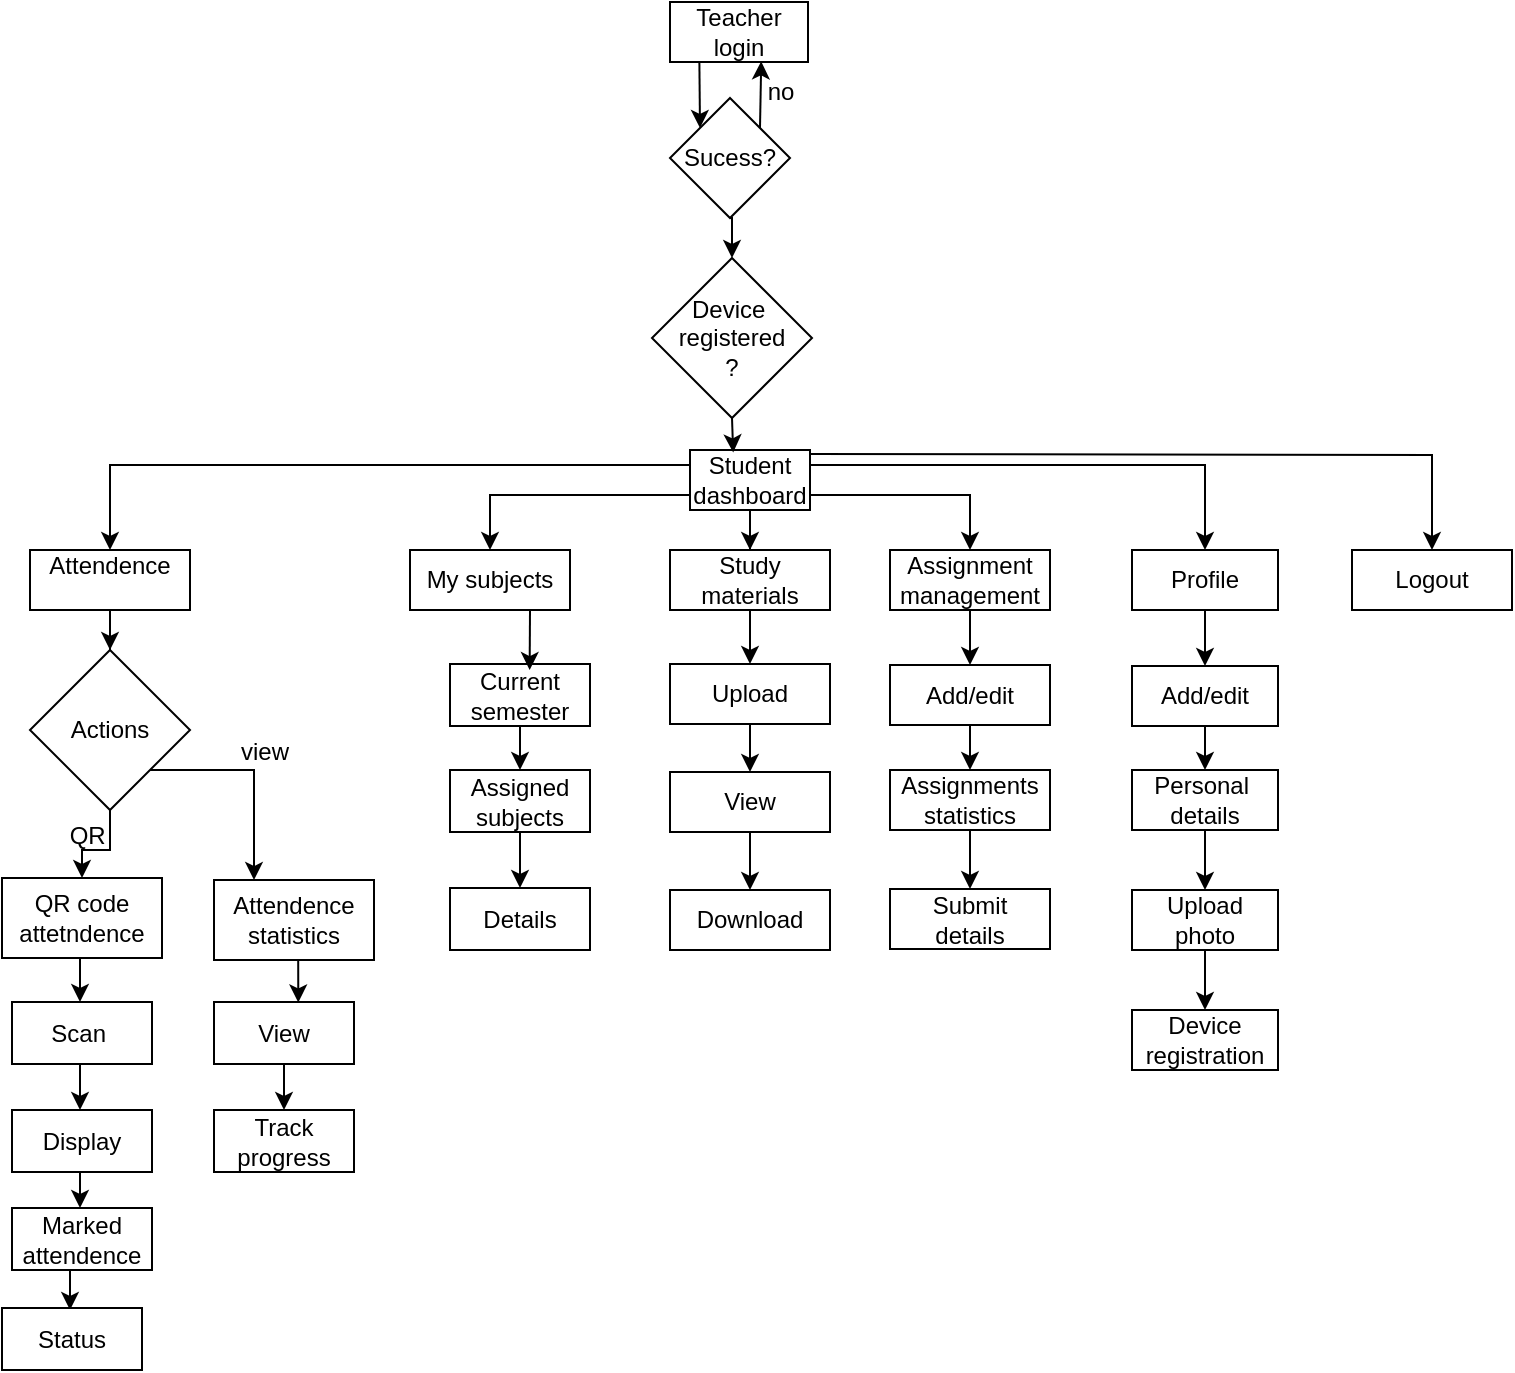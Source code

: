 <mxfile version="24.5.1" type="device">
  <diagram id="C5RBs43oDa-KdzZeNtuy" name="Page-1">
    <mxGraphModel dx="1295" dy="758" grid="1" gridSize="10" guides="1" tooltips="1" connect="1" arrows="1" fold="1" page="1" pageScale="1" pageWidth="827" pageHeight="1169" math="0" shadow="0">
      <root>
        <mxCell id="WIyWlLk6GJQsqaUBKTNV-0" />
        <mxCell id="WIyWlLk6GJQsqaUBKTNV-1" parent="WIyWlLk6GJQsqaUBKTNV-0" />
        <mxCell id="6zMkX9gXpNtbl8UWREZi-85" value="Teacher login" style="rounded=0;whiteSpace=wrap;html=1;" vertex="1" parent="WIyWlLk6GJQsqaUBKTNV-1">
          <mxGeometry x="429" y="2" width="69" height="30" as="geometry" />
        </mxCell>
        <mxCell id="6zMkX9gXpNtbl8UWREZi-173" style="edgeStyle=orthogonalEdgeStyle;rounded=0;orthogonalLoop=1;jettySize=auto;html=1;exitX=0.5;exitY=1;exitDx=0;exitDy=0;entryX=0.5;entryY=0;entryDx=0;entryDy=0;" edge="1" parent="WIyWlLk6GJQsqaUBKTNV-1" source="6zMkX9gXpNtbl8UWREZi-87" target="6zMkX9gXpNtbl8UWREZi-172">
          <mxGeometry relative="1" as="geometry" />
        </mxCell>
        <mxCell id="6zMkX9gXpNtbl8UWREZi-87" value="Sucess?" style="rhombus;whiteSpace=wrap;html=1;rounded=0;" vertex="1" parent="WIyWlLk6GJQsqaUBKTNV-1">
          <mxGeometry x="429" y="50" width="60" height="60" as="geometry" />
        </mxCell>
        <mxCell id="6zMkX9gXpNtbl8UWREZi-90" style="edgeStyle=orthogonalEdgeStyle;rounded=0;orthogonalLoop=1;jettySize=auto;html=1;exitX=0;exitY=0.25;exitDx=0;exitDy=0;entryX=0.5;entryY=0;entryDx=0;entryDy=0;" edge="1" parent="WIyWlLk6GJQsqaUBKTNV-1" source="6zMkX9gXpNtbl8UWREZi-97" target="6zMkX9gXpNtbl8UWREZi-100">
          <mxGeometry relative="1" as="geometry" />
        </mxCell>
        <mxCell id="6zMkX9gXpNtbl8UWREZi-91" style="edgeStyle=orthogonalEdgeStyle;rounded=0;orthogonalLoop=1;jettySize=auto;html=1;exitX=0;exitY=0.75;exitDx=0;exitDy=0;entryX=0.5;entryY=0;entryDx=0;entryDy=0;" edge="1" parent="WIyWlLk6GJQsqaUBKTNV-1" source="6zMkX9gXpNtbl8UWREZi-97" target="6zMkX9gXpNtbl8UWREZi-101">
          <mxGeometry relative="1" as="geometry" />
        </mxCell>
        <mxCell id="6zMkX9gXpNtbl8UWREZi-92" style="edgeStyle=orthogonalEdgeStyle;rounded=0;orthogonalLoop=1;jettySize=auto;html=1;exitX=0.5;exitY=1;exitDx=0;exitDy=0;" edge="1" parent="WIyWlLk6GJQsqaUBKTNV-1" source="6zMkX9gXpNtbl8UWREZi-97" target="6zMkX9gXpNtbl8UWREZi-103">
          <mxGeometry relative="1" as="geometry" />
        </mxCell>
        <mxCell id="6zMkX9gXpNtbl8UWREZi-93" style="edgeStyle=orthogonalEdgeStyle;rounded=0;orthogonalLoop=1;jettySize=auto;html=1;exitX=1;exitY=0.75;exitDx=0;exitDy=0;entryX=0.5;entryY=0;entryDx=0;entryDy=0;" edge="1" parent="WIyWlLk6GJQsqaUBKTNV-1" source="6zMkX9gXpNtbl8UWREZi-97" target="6zMkX9gXpNtbl8UWREZi-105">
          <mxGeometry relative="1" as="geometry" />
        </mxCell>
        <mxCell id="6zMkX9gXpNtbl8UWREZi-94" style="edgeStyle=orthogonalEdgeStyle;rounded=0;orthogonalLoop=1;jettySize=auto;html=1;exitX=0.987;exitY=1.065;exitDx=0;exitDy=0;entryX=0.5;entryY=0;entryDx=0;entryDy=0;exitPerimeter=0;" edge="1" parent="WIyWlLk6GJQsqaUBKTNV-1" target="6zMkX9gXpNtbl8UWREZi-106">
          <mxGeometry relative="1" as="geometry">
            <mxPoint x="498.48" y="227.95" as="sourcePoint" />
          </mxGeometry>
        </mxCell>
        <mxCell id="6zMkX9gXpNtbl8UWREZi-96" style="edgeStyle=orthogonalEdgeStyle;rounded=0;orthogonalLoop=1;jettySize=auto;html=1;exitX=1;exitY=0.25;exitDx=0;exitDy=0;entryX=0.5;entryY=0;entryDx=0;entryDy=0;" edge="1" parent="WIyWlLk6GJQsqaUBKTNV-1" source="6zMkX9gXpNtbl8UWREZi-97" target="6zMkX9gXpNtbl8UWREZi-164">
          <mxGeometry relative="1" as="geometry">
            <mxPoint x="779" y="233.667" as="targetPoint" />
          </mxGeometry>
        </mxCell>
        <mxCell id="6zMkX9gXpNtbl8UWREZi-97" value="&lt;div&gt;&lt;span style=&quot;background-color: initial;&quot;&gt;Student&lt;/span&gt;&lt;/div&gt;&lt;div&gt;&lt;span style=&quot;background-color: initial;&quot;&gt;dashboard&lt;/span&gt;&lt;br&gt;&lt;/div&gt;" style="whiteSpace=wrap;html=1;rounded=0;" vertex="1" parent="WIyWlLk6GJQsqaUBKTNV-1">
          <mxGeometry x="439" y="226" width="60" height="30" as="geometry" />
        </mxCell>
        <mxCell id="6zMkX9gXpNtbl8UWREZi-99" value="" style="edgeStyle=orthogonalEdgeStyle;rounded=0;orthogonalLoop=1;jettySize=auto;html=1;" edge="1" parent="WIyWlLk6GJQsqaUBKTNV-1" source="6zMkX9gXpNtbl8UWREZi-100" target="6zMkX9gXpNtbl8UWREZi-111">
          <mxGeometry relative="1" as="geometry" />
        </mxCell>
        <mxCell id="6zMkX9gXpNtbl8UWREZi-100" value="&lt;div&gt;Attendence&lt;/div&gt;&lt;div&gt;&lt;br&gt;&lt;/div&gt;" style="rounded=0;whiteSpace=wrap;html=1;" vertex="1" parent="WIyWlLk6GJQsqaUBKTNV-1">
          <mxGeometry x="109" y="276" width="80" height="30" as="geometry" />
        </mxCell>
        <mxCell id="6zMkX9gXpNtbl8UWREZi-101" value="My subjects" style="rounded=0;whiteSpace=wrap;html=1;" vertex="1" parent="WIyWlLk6GJQsqaUBKTNV-1">
          <mxGeometry x="299" y="276" width="80" height="30" as="geometry" />
        </mxCell>
        <mxCell id="6zMkX9gXpNtbl8UWREZi-102" value="" style="edgeStyle=orthogonalEdgeStyle;rounded=0;orthogonalLoop=1;jettySize=auto;html=1;" edge="1" parent="WIyWlLk6GJQsqaUBKTNV-1" source="6zMkX9gXpNtbl8UWREZi-103" target="6zMkX9gXpNtbl8UWREZi-143">
          <mxGeometry relative="1" as="geometry" />
        </mxCell>
        <mxCell id="6zMkX9gXpNtbl8UWREZi-103" value="Study&lt;div&gt;materials&lt;/div&gt;" style="rounded=0;whiteSpace=wrap;html=1;" vertex="1" parent="WIyWlLk6GJQsqaUBKTNV-1">
          <mxGeometry x="429" y="276" width="80" height="30" as="geometry" />
        </mxCell>
        <mxCell id="6zMkX9gXpNtbl8UWREZi-104" value="" style="edgeStyle=orthogonalEdgeStyle;rounded=0;orthogonalLoop=1;jettySize=auto;html=1;" edge="1" parent="WIyWlLk6GJQsqaUBKTNV-1" source="6zMkX9gXpNtbl8UWREZi-105" target="6zMkX9gXpNtbl8UWREZi-148">
          <mxGeometry relative="1" as="geometry" />
        </mxCell>
        <mxCell id="6zMkX9gXpNtbl8UWREZi-105" value="Assignment&lt;div&gt;management&lt;/div&gt;" style="rounded=0;whiteSpace=wrap;html=1;" vertex="1" parent="WIyWlLk6GJQsqaUBKTNV-1">
          <mxGeometry x="539" y="276" width="80" height="30" as="geometry" />
        </mxCell>
        <mxCell id="6zMkX9gXpNtbl8UWREZi-106" value="Logout" style="rounded=0;whiteSpace=wrap;html=1;" vertex="1" parent="WIyWlLk6GJQsqaUBKTNV-1">
          <mxGeometry x="770" y="276" width="80" height="30" as="geometry" />
        </mxCell>
        <mxCell id="6zMkX9gXpNtbl8UWREZi-107" value="" style="endArrow=classic;html=1;rounded=0;entryX=0;entryY=0;entryDx=0;entryDy=0;exitX=0.213;exitY=1.004;exitDx=0;exitDy=0;exitPerimeter=0;" edge="1" parent="WIyWlLk6GJQsqaUBKTNV-1" source="6zMkX9gXpNtbl8UWREZi-85" target="6zMkX9gXpNtbl8UWREZi-87">
          <mxGeometry width="50" height="50" relative="1" as="geometry">
            <mxPoint x="411" y="15" as="sourcePoint" />
            <mxPoint x="461" y="-35" as="targetPoint" />
          </mxGeometry>
        </mxCell>
        <mxCell id="6zMkX9gXpNtbl8UWREZi-110" style="edgeStyle=orthogonalEdgeStyle;rounded=0;orthogonalLoop=1;jettySize=auto;html=1;exitX=1;exitY=1;exitDx=0;exitDy=0;entryX=0.25;entryY=0;entryDx=0;entryDy=0;" edge="1" parent="WIyWlLk6GJQsqaUBKTNV-1" source="6zMkX9gXpNtbl8UWREZi-111" target="6zMkX9gXpNtbl8UWREZi-130">
          <mxGeometry relative="1" as="geometry">
            <mxPoint x="249" y="436" as="targetPoint" />
          </mxGeometry>
        </mxCell>
        <mxCell id="6zMkX9gXpNtbl8UWREZi-111" value="Actions" style="rhombus;whiteSpace=wrap;html=1;rounded=0;" vertex="1" parent="WIyWlLk6GJQsqaUBKTNV-1">
          <mxGeometry x="109" y="326" width="80" height="80" as="geometry" />
        </mxCell>
        <mxCell id="6zMkX9gXpNtbl8UWREZi-122" style="edgeStyle=orthogonalEdgeStyle;rounded=0;orthogonalLoop=1;jettySize=auto;html=1;exitX=0.5;exitY=1;exitDx=0;exitDy=0;entryX=0.5;entryY=0;entryDx=0;entryDy=0;" edge="1" parent="WIyWlLk6GJQsqaUBKTNV-1" source="6zMkX9gXpNtbl8UWREZi-123">
          <mxGeometry relative="1" as="geometry">
            <mxPoint x="134" y="481" as="sourcePoint" />
            <mxPoint x="134" y="502" as="targetPoint" />
          </mxGeometry>
        </mxCell>
        <mxCell id="6zMkX9gXpNtbl8UWREZi-123" value="QR code&lt;div&gt;attetndence&lt;/div&gt;" style="rounded=0;whiteSpace=wrap;html=1;" vertex="1" parent="WIyWlLk6GJQsqaUBKTNV-1">
          <mxGeometry x="95" y="440" width="80" height="40" as="geometry" />
        </mxCell>
        <mxCell id="6zMkX9gXpNtbl8UWREZi-124" style="edgeStyle=orthogonalEdgeStyle;rounded=0;orthogonalLoop=1;jettySize=auto;html=1;exitX=0.5;exitY=1;exitDx=0;exitDy=0;entryX=0.5;entryY=0;entryDx=0;entryDy=0;" edge="1" parent="WIyWlLk6GJQsqaUBKTNV-1">
          <mxGeometry relative="1" as="geometry">
            <mxPoint x="134" y="533" as="sourcePoint" />
            <mxPoint x="134" y="556" as="targetPoint" />
          </mxGeometry>
        </mxCell>
        <mxCell id="6zMkX9gXpNtbl8UWREZi-125" value="Scan&amp;nbsp;" style="whiteSpace=wrap;html=1;rounded=0;" vertex="1" parent="WIyWlLk6GJQsqaUBKTNV-1">
          <mxGeometry x="100" y="502" width="70" height="31" as="geometry" />
        </mxCell>
        <mxCell id="6zMkX9gXpNtbl8UWREZi-126" style="edgeStyle=orthogonalEdgeStyle;rounded=0;orthogonalLoop=1;jettySize=auto;html=1;exitX=0.5;exitY=1;exitDx=0;exitDy=0;entryX=0.5;entryY=0;entryDx=0;entryDy=0;" edge="1" parent="WIyWlLk6GJQsqaUBKTNV-1">
          <mxGeometry relative="1" as="geometry">
            <mxPoint x="134" y="587" as="sourcePoint" />
            <mxPoint x="134" y="605" as="targetPoint" />
          </mxGeometry>
        </mxCell>
        <mxCell id="6zMkX9gXpNtbl8UWREZi-127" value="Display" style="whiteSpace=wrap;html=1;rounded=0;" vertex="1" parent="WIyWlLk6GJQsqaUBKTNV-1">
          <mxGeometry x="100" y="556" width="70" height="31" as="geometry" />
        </mxCell>
        <mxCell id="6zMkX9gXpNtbl8UWREZi-128" style="edgeStyle=orthogonalEdgeStyle;rounded=0;orthogonalLoop=1;jettySize=auto;html=1;exitX=0.5;exitY=1;exitDx=0;exitDy=0;entryX=0.5;entryY=0;entryDx=0;entryDy=0;" edge="1" parent="WIyWlLk6GJQsqaUBKTNV-1">
          <mxGeometry relative="1" as="geometry">
            <mxPoint x="134" y="636" as="sourcePoint" />
            <mxPoint x="129" y="656" as="targetPoint" />
          </mxGeometry>
        </mxCell>
        <mxCell id="6zMkX9gXpNtbl8UWREZi-129" value="Marked attendence" style="whiteSpace=wrap;html=1;rounded=0;" vertex="1" parent="WIyWlLk6GJQsqaUBKTNV-1">
          <mxGeometry x="100" y="605" width="70" height="31" as="geometry" />
        </mxCell>
        <mxCell id="6zMkX9gXpNtbl8UWREZi-130" value="&lt;div&gt;Attendence&lt;/div&gt;&lt;div&gt;statistics&lt;/div&gt;" style="rounded=0;whiteSpace=wrap;html=1;" vertex="1" parent="WIyWlLk6GJQsqaUBKTNV-1">
          <mxGeometry x="201" y="441" width="80" height="40" as="geometry" />
        </mxCell>
        <mxCell id="6zMkX9gXpNtbl8UWREZi-131" style="edgeStyle=orthogonalEdgeStyle;rounded=0;orthogonalLoop=1;jettySize=auto;html=1;exitX=0.5;exitY=1;exitDx=0;exitDy=0;entryX=0.5;entryY=0;entryDx=0;entryDy=0;" edge="1" parent="WIyWlLk6GJQsqaUBKTNV-1" source="6zMkX9gXpNtbl8UWREZi-132" target="6zMkX9gXpNtbl8UWREZi-135">
          <mxGeometry relative="1" as="geometry">
            <mxPoint x="264" y="556" as="targetPoint" />
          </mxGeometry>
        </mxCell>
        <mxCell id="6zMkX9gXpNtbl8UWREZi-132" value="View" style="whiteSpace=wrap;html=1;rounded=0;" vertex="1" parent="WIyWlLk6GJQsqaUBKTNV-1">
          <mxGeometry x="201" y="502" width="70" height="31" as="geometry" />
        </mxCell>
        <mxCell id="6zMkX9gXpNtbl8UWREZi-133" style="edgeStyle=orthogonalEdgeStyle;rounded=0;orthogonalLoop=1;jettySize=auto;html=1;exitX=0.5;exitY=1;exitDx=0;exitDy=0;entryX=0.602;entryY=0.008;entryDx=0;entryDy=0;entryPerimeter=0;" edge="1" parent="WIyWlLk6GJQsqaUBKTNV-1" source="6zMkX9gXpNtbl8UWREZi-130" target="6zMkX9gXpNtbl8UWREZi-132">
          <mxGeometry relative="1" as="geometry" />
        </mxCell>
        <mxCell id="6zMkX9gXpNtbl8UWREZi-135" value="Track&lt;div&gt;progress&lt;/div&gt;" style="whiteSpace=wrap;html=1;rounded=0;" vertex="1" parent="WIyWlLk6GJQsqaUBKTNV-1">
          <mxGeometry x="201" y="556" width="70" height="31" as="geometry" />
        </mxCell>
        <mxCell id="6zMkX9gXpNtbl8UWREZi-137" value="" style="edgeStyle=orthogonalEdgeStyle;rounded=0;orthogonalLoop=1;jettySize=auto;html=1;" edge="1" parent="WIyWlLk6GJQsqaUBKTNV-1" source="6zMkX9gXpNtbl8UWREZi-138" target="6zMkX9gXpNtbl8UWREZi-140">
          <mxGeometry relative="1" as="geometry" />
        </mxCell>
        <mxCell id="6zMkX9gXpNtbl8UWREZi-138" value="Current&lt;div&gt;semester&lt;/div&gt;" style="whiteSpace=wrap;html=1;rounded=0;" vertex="1" parent="WIyWlLk6GJQsqaUBKTNV-1">
          <mxGeometry x="319" y="333" width="70" height="31" as="geometry" />
        </mxCell>
        <mxCell id="6zMkX9gXpNtbl8UWREZi-139" value="" style="edgeStyle=orthogonalEdgeStyle;rounded=0;orthogonalLoop=1;jettySize=auto;html=1;" edge="1" parent="WIyWlLk6GJQsqaUBKTNV-1" source="6zMkX9gXpNtbl8UWREZi-140" target="6zMkX9gXpNtbl8UWREZi-141">
          <mxGeometry relative="1" as="geometry" />
        </mxCell>
        <mxCell id="6zMkX9gXpNtbl8UWREZi-140" value="Assigned&lt;div&gt;subjects&lt;/div&gt;" style="whiteSpace=wrap;html=1;rounded=0;" vertex="1" parent="WIyWlLk6GJQsqaUBKTNV-1">
          <mxGeometry x="319" y="386" width="70" height="31" as="geometry" />
        </mxCell>
        <mxCell id="6zMkX9gXpNtbl8UWREZi-141" value="Details" style="whiteSpace=wrap;html=1;rounded=0;" vertex="1" parent="WIyWlLk6GJQsqaUBKTNV-1">
          <mxGeometry x="319" y="445" width="70" height="31" as="geometry" />
        </mxCell>
        <mxCell id="6zMkX9gXpNtbl8UWREZi-142" value="" style="edgeStyle=orthogonalEdgeStyle;rounded=0;orthogonalLoop=1;jettySize=auto;html=1;" edge="1" parent="WIyWlLk6GJQsqaUBKTNV-1" source="6zMkX9gXpNtbl8UWREZi-143" target="6zMkX9gXpNtbl8UWREZi-145">
          <mxGeometry relative="1" as="geometry" />
        </mxCell>
        <mxCell id="6zMkX9gXpNtbl8UWREZi-143" value="Upload" style="rounded=0;whiteSpace=wrap;html=1;" vertex="1" parent="WIyWlLk6GJQsqaUBKTNV-1">
          <mxGeometry x="429" y="333" width="80" height="30" as="geometry" />
        </mxCell>
        <mxCell id="6zMkX9gXpNtbl8UWREZi-144" value="" style="edgeStyle=orthogonalEdgeStyle;rounded=0;orthogonalLoop=1;jettySize=auto;html=1;" edge="1" parent="WIyWlLk6GJQsqaUBKTNV-1" source="6zMkX9gXpNtbl8UWREZi-145" target="6zMkX9gXpNtbl8UWREZi-146">
          <mxGeometry relative="1" as="geometry" />
        </mxCell>
        <mxCell id="6zMkX9gXpNtbl8UWREZi-145" value="View" style="rounded=0;whiteSpace=wrap;html=1;" vertex="1" parent="WIyWlLk6GJQsqaUBKTNV-1">
          <mxGeometry x="429" y="387" width="80" height="30" as="geometry" />
        </mxCell>
        <mxCell id="6zMkX9gXpNtbl8UWREZi-146" value="Download" style="rounded=0;whiteSpace=wrap;html=1;" vertex="1" parent="WIyWlLk6GJQsqaUBKTNV-1">
          <mxGeometry x="429" y="446" width="80" height="30" as="geometry" />
        </mxCell>
        <mxCell id="6zMkX9gXpNtbl8UWREZi-147" style="edgeStyle=orthogonalEdgeStyle;rounded=0;orthogonalLoop=1;jettySize=auto;html=1;exitX=0.5;exitY=1;exitDx=0;exitDy=0;" edge="1" parent="WIyWlLk6GJQsqaUBKTNV-1" source="6zMkX9gXpNtbl8UWREZi-148" target="6zMkX9gXpNtbl8UWREZi-154">
          <mxGeometry relative="1" as="geometry" />
        </mxCell>
        <mxCell id="6zMkX9gXpNtbl8UWREZi-148" value="Add/edit" style="rounded=0;whiteSpace=wrap;html=1;" vertex="1" parent="WIyWlLk6GJQsqaUBKTNV-1">
          <mxGeometry x="539" y="333.5" width="80" height="30" as="geometry" />
        </mxCell>
        <mxCell id="6zMkX9gXpNtbl8UWREZi-149" value="QR&amp;nbsp;" style="text;html=1;align=center;verticalAlign=middle;resizable=0;points=[];autosize=1;strokeColor=none;fillColor=none;" vertex="1" parent="WIyWlLk6GJQsqaUBKTNV-1">
          <mxGeometry x="119" y="404" width="40" height="30" as="geometry" />
        </mxCell>
        <mxCell id="6zMkX9gXpNtbl8UWREZi-150" value="Status" style="whiteSpace=wrap;html=1;rounded=0;" vertex="1" parent="WIyWlLk6GJQsqaUBKTNV-1">
          <mxGeometry x="95" y="655" width="70" height="31" as="geometry" />
        </mxCell>
        <mxCell id="6zMkX9gXpNtbl8UWREZi-151" value="view" style="text;html=1;align=center;verticalAlign=middle;resizable=0;points=[];autosize=1;strokeColor=none;fillColor=none;" vertex="1" parent="WIyWlLk6GJQsqaUBKTNV-1">
          <mxGeometry x="201" y="362" width="50" height="30" as="geometry" />
        </mxCell>
        <mxCell id="6zMkX9gXpNtbl8UWREZi-152" style="edgeStyle=orthogonalEdgeStyle;rounded=0;orthogonalLoop=1;jettySize=auto;html=1;exitX=0.75;exitY=1;exitDx=0;exitDy=0;entryX=0.569;entryY=0.097;entryDx=0;entryDy=0;entryPerimeter=0;" edge="1" parent="WIyWlLk6GJQsqaUBKTNV-1" source="6zMkX9gXpNtbl8UWREZi-101" target="6zMkX9gXpNtbl8UWREZi-138">
          <mxGeometry relative="1" as="geometry" />
        </mxCell>
        <mxCell id="6zMkX9gXpNtbl8UWREZi-153" value="" style="edgeStyle=orthogonalEdgeStyle;rounded=0;orthogonalLoop=1;jettySize=auto;html=1;" edge="1" parent="WIyWlLk6GJQsqaUBKTNV-1" source="6zMkX9gXpNtbl8UWREZi-154" target="6zMkX9gXpNtbl8UWREZi-155">
          <mxGeometry relative="1" as="geometry" />
        </mxCell>
        <mxCell id="6zMkX9gXpNtbl8UWREZi-154" value="Assignments&lt;div&gt;statistics&lt;/div&gt;" style="rounded=0;whiteSpace=wrap;html=1;" vertex="1" parent="WIyWlLk6GJQsqaUBKTNV-1">
          <mxGeometry x="539" y="386" width="80" height="30" as="geometry" />
        </mxCell>
        <mxCell id="6zMkX9gXpNtbl8UWREZi-155" value="Submit&lt;div&gt;details&lt;/div&gt;" style="rounded=0;whiteSpace=wrap;html=1;" vertex="1" parent="WIyWlLk6GJQsqaUBKTNV-1">
          <mxGeometry x="539" y="445.5" width="80" height="30" as="geometry" />
        </mxCell>
        <mxCell id="6zMkX9gXpNtbl8UWREZi-163" value="" style="edgeStyle=orthogonalEdgeStyle;rounded=0;orthogonalLoop=1;jettySize=auto;html=1;" edge="1" parent="WIyWlLk6GJQsqaUBKTNV-1" source="6zMkX9gXpNtbl8UWREZi-164" target="6zMkX9gXpNtbl8UWREZi-166">
          <mxGeometry relative="1" as="geometry" />
        </mxCell>
        <mxCell id="6zMkX9gXpNtbl8UWREZi-164" value="Profile" style="rounded=0;whiteSpace=wrap;html=1;" vertex="1" parent="WIyWlLk6GJQsqaUBKTNV-1">
          <mxGeometry x="660" y="276" width="73" height="30" as="geometry" />
        </mxCell>
        <mxCell id="6zMkX9gXpNtbl8UWREZi-165" value="" style="edgeStyle=orthogonalEdgeStyle;rounded=0;orthogonalLoop=1;jettySize=auto;html=1;" edge="1" parent="WIyWlLk6GJQsqaUBKTNV-1" source="6zMkX9gXpNtbl8UWREZi-166" target="6zMkX9gXpNtbl8UWREZi-168">
          <mxGeometry relative="1" as="geometry" />
        </mxCell>
        <mxCell id="6zMkX9gXpNtbl8UWREZi-166" value="Add/edit" style="rounded=0;whiteSpace=wrap;html=1;" vertex="1" parent="WIyWlLk6GJQsqaUBKTNV-1">
          <mxGeometry x="660" y="334" width="73" height="30" as="geometry" />
        </mxCell>
        <mxCell id="6zMkX9gXpNtbl8UWREZi-167" value="" style="edgeStyle=orthogonalEdgeStyle;rounded=0;orthogonalLoop=1;jettySize=auto;html=1;" edge="1" parent="WIyWlLk6GJQsqaUBKTNV-1" source="6zMkX9gXpNtbl8UWREZi-168" target="6zMkX9gXpNtbl8UWREZi-169">
          <mxGeometry relative="1" as="geometry" />
        </mxCell>
        <mxCell id="6zMkX9gXpNtbl8UWREZi-168" value="Personal&amp;nbsp;&lt;div&gt;details&lt;/div&gt;" style="rounded=0;whiteSpace=wrap;html=1;" vertex="1" parent="WIyWlLk6GJQsqaUBKTNV-1">
          <mxGeometry x="660" y="386" width="73" height="30" as="geometry" />
        </mxCell>
        <mxCell id="6zMkX9gXpNtbl8UWREZi-183" value="" style="edgeStyle=orthogonalEdgeStyle;rounded=0;orthogonalLoop=1;jettySize=auto;html=1;" edge="1" parent="WIyWlLk6GJQsqaUBKTNV-1" source="6zMkX9gXpNtbl8UWREZi-169" target="6zMkX9gXpNtbl8UWREZi-182">
          <mxGeometry relative="1" as="geometry" />
        </mxCell>
        <mxCell id="6zMkX9gXpNtbl8UWREZi-169" value="Upload&lt;div&gt;photo&lt;/div&gt;" style="rounded=0;whiteSpace=wrap;html=1;" vertex="1" parent="WIyWlLk6GJQsqaUBKTNV-1">
          <mxGeometry x="660" y="446" width="73" height="30" as="geometry" />
        </mxCell>
        <mxCell id="6zMkX9gXpNtbl8UWREZi-172" value="Device&amp;nbsp;&lt;div&gt;registered&lt;/div&gt;&lt;div&gt;?&lt;/div&gt;" style="rhombus;whiteSpace=wrap;html=1;" vertex="1" parent="WIyWlLk6GJQsqaUBKTNV-1">
          <mxGeometry x="420" y="130" width="80" height="80" as="geometry" />
        </mxCell>
        <mxCell id="6zMkX9gXpNtbl8UWREZi-176" style="edgeStyle=orthogonalEdgeStyle;rounded=0;orthogonalLoop=1;jettySize=auto;html=1;exitX=0.5;exitY=1;exitDx=0;exitDy=0;entryX=0.36;entryY=0.04;entryDx=0;entryDy=0;entryPerimeter=0;" edge="1" parent="WIyWlLk6GJQsqaUBKTNV-1" source="6zMkX9gXpNtbl8UWREZi-172" target="6zMkX9gXpNtbl8UWREZi-97">
          <mxGeometry relative="1" as="geometry" />
        </mxCell>
        <mxCell id="6zMkX9gXpNtbl8UWREZi-178" style="edgeStyle=orthogonalEdgeStyle;rounded=0;orthogonalLoop=1;jettySize=auto;html=1;exitX=1;exitY=0;exitDx=0;exitDy=0;entryX=0.661;entryY=0.989;entryDx=0;entryDy=0;entryPerimeter=0;" edge="1" parent="WIyWlLk6GJQsqaUBKTNV-1" source="6zMkX9gXpNtbl8UWREZi-87" target="6zMkX9gXpNtbl8UWREZi-85">
          <mxGeometry relative="1" as="geometry" />
        </mxCell>
        <mxCell id="6zMkX9gXpNtbl8UWREZi-179" value="no" style="text;html=1;align=center;verticalAlign=middle;resizable=0;points=[];autosize=1;strokeColor=none;fillColor=none;" vertex="1" parent="WIyWlLk6GJQsqaUBKTNV-1">
          <mxGeometry x="464" y="32" width="40" height="30" as="geometry" />
        </mxCell>
        <mxCell id="6zMkX9gXpNtbl8UWREZi-181" style="edgeStyle=orthogonalEdgeStyle;rounded=0;orthogonalLoop=1;jettySize=auto;html=1;exitX=0.5;exitY=1;exitDx=0;exitDy=0;" edge="1" parent="WIyWlLk6GJQsqaUBKTNV-1" source="6zMkX9gXpNtbl8UWREZi-111" target="6zMkX9gXpNtbl8UWREZi-123">
          <mxGeometry relative="1" as="geometry" />
        </mxCell>
        <mxCell id="6zMkX9gXpNtbl8UWREZi-182" value="Device&lt;div&gt;registration&lt;/div&gt;" style="rounded=0;whiteSpace=wrap;html=1;" vertex="1" parent="WIyWlLk6GJQsqaUBKTNV-1">
          <mxGeometry x="660" y="506" width="73" height="30" as="geometry" />
        </mxCell>
      </root>
    </mxGraphModel>
  </diagram>
</mxfile>

